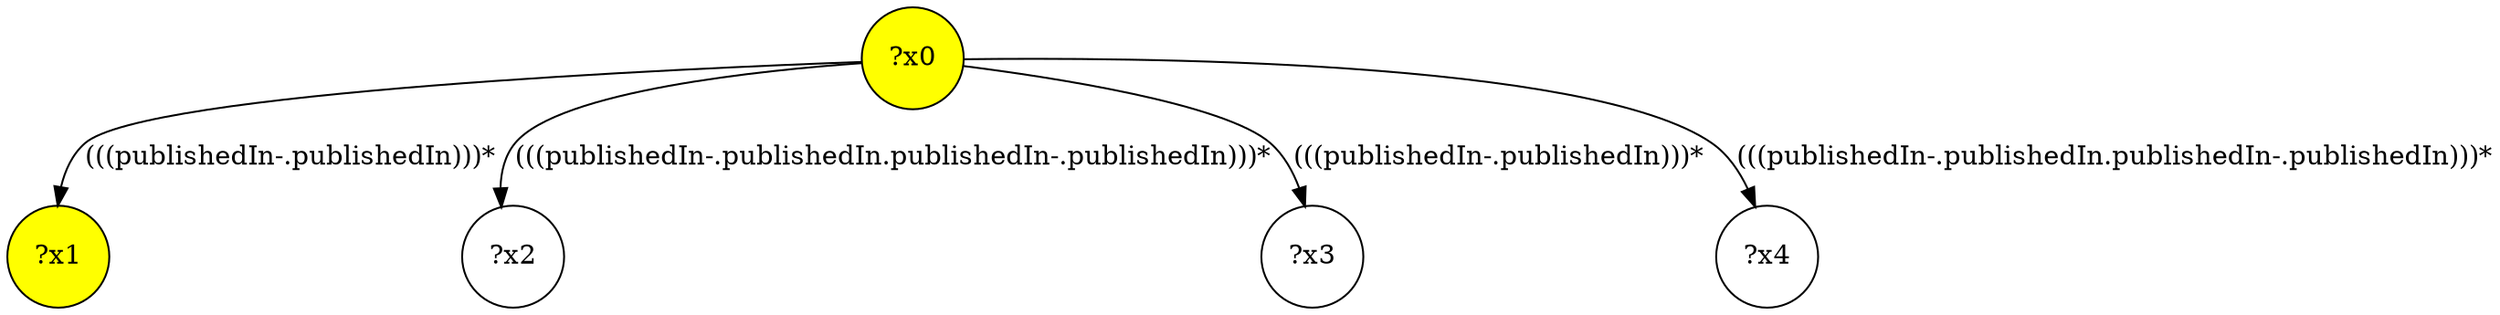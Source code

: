 digraph g {
	x0 [fillcolor="yellow", style="filled," shape=circle, label="?x0"];
	x1 [fillcolor="yellow", style="filled," shape=circle, label="?x1"];
	x0 -> x1 [label="(((publishedIn-.publishedIn)))*"];
	x2 [shape=circle, label="?x2"];
	x0 -> x2 [label="(((publishedIn-.publishedIn.publishedIn-.publishedIn)))*"];
	x3 [shape=circle, label="?x3"];
	x0 -> x3 [label="(((publishedIn-.publishedIn)))*"];
	x4 [shape=circle, label="?x4"];
	x0 -> x4 [label="(((publishedIn-.publishedIn.publishedIn-.publishedIn)))*"];
}
